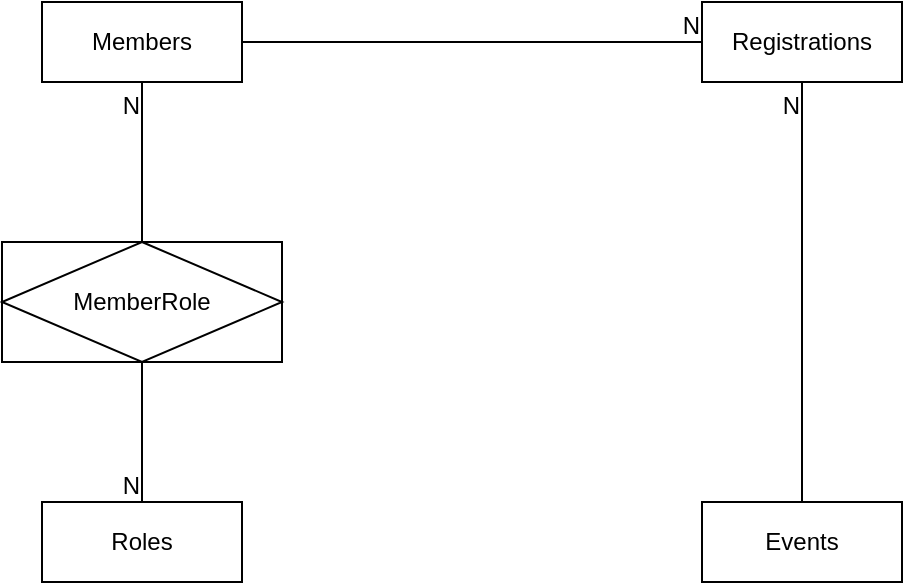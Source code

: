 <mxfile version="24.9.1">
  <diagram name="Page-1" id="80jnHhsRAkX0742oXOiR">
    <mxGraphModel dx="778" dy="387" grid="1" gridSize="10" guides="1" tooltips="1" connect="1" arrows="1" fold="1" page="1" pageScale="1" pageWidth="850" pageHeight="1100" math="0" shadow="0">
      <root>
        <mxCell id="0" />
        <mxCell id="1" parent="0" />
        <mxCell id="Nw4AGhwbBwVw_NAoLLml-2" value="Members" style="whiteSpace=wrap;html=1;align=center;" vertex="1" parent="1">
          <mxGeometry x="90" y="90" width="100" height="40" as="geometry" />
        </mxCell>
        <mxCell id="Nw4AGhwbBwVw_NAoLLml-3" value="Events" style="whiteSpace=wrap;html=1;align=center;" vertex="1" parent="1">
          <mxGeometry x="420" y="340" width="100" height="40" as="geometry" />
        </mxCell>
        <mxCell id="Nw4AGhwbBwVw_NAoLLml-4" value="Registrations" style="whiteSpace=wrap;html=1;align=center;" vertex="1" parent="1">
          <mxGeometry x="420" y="90" width="100" height="40" as="geometry" />
        </mxCell>
        <mxCell id="Nw4AGhwbBwVw_NAoLLml-5" value="Roles" style="whiteSpace=wrap;html=1;align=center;" vertex="1" parent="1">
          <mxGeometry x="90" y="340" width="100" height="40" as="geometry" />
        </mxCell>
        <mxCell id="Nw4AGhwbBwVw_NAoLLml-6" value="MemberRole" style="shape=associativeEntity;whiteSpace=wrap;html=1;align=center;" vertex="1" parent="1">
          <mxGeometry x="70" y="210" width="140" height="60" as="geometry" />
        </mxCell>
        <mxCell id="Nw4AGhwbBwVw_NAoLLml-7" value="" style="endArrow=none;html=1;rounded=0;" edge="1" parent="1" source="Nw4AGhwbBwVw_NAoLLml-2" target="Nw4AGhwbBwVw_NAoLLml-4">
          <mxGeometry relative="1" as="geometry">
            <mxPoint x="200" y="180" as="sourcePoint" />
            <mxPoint x="360" y="180" as="targetPoint" />
          </mxGeometry>
        </mxCell>
        <mxCell id="Nw4AGhwbBwVw_NAoLLml-8" value="N" style="resizable=0;html=1;whiteSpace=wrap;align=right;verticalAlign=bottom;" connectable="0" vertex="1" parent="Nw4AGhwbBwVw_NAoLLml-7">
          <mxGeometry x="1" relative="1" as="geometry" />
        </mxCell>
        <mxCell id="Nw4AGhwbBwVw_NAoLLml-9" value="" style="endArrow=none;html=1;rounded=0;" edge="1" parent="1" source="Nw4AGhwbBwVw_NAoLLml-3" target="Nw4AGhwbBwVw_NAoLLml-4">
          <mxGeometry relative="1" as="geometry">
            <mxPoint x="200" y="120" as="sourcePoint" />
            <mxPoint x="430" y="120" as="targetPoint" />
          </mxGeometry>
        </mxCell>
        <mxCell id="Nw4AGhwbBwVw_NAoLLml-10" value="N" style="resizable=0;html=1;whiteSpace=wrap;align=right;verticalAlign=bottom;" connectable="0" vertex="1" parent="Nw4AGhwbBwVw_NAoLLml-9">
          <mxGeometry x="1" relative="1" as="geometry">
            <mxPoint y="20" as="offset" />
          </mxGeometry>
        </mxCell>
        <mxCell id="Nw4AGhwbBwVw_NAoLLml-11" value="" style="endArrow=none;html=1;rounded=0;" edge="1" parent="1" source="Nw4AGhwbBwVw_NAoLLml-6" target="Nw4AGhwbBwVw_NAoLLml-5">
          <mxGeometry relative="1" as="geometry">
            <mxPoint x="480" y="350" as="sourcePoint" />
            <mxPoint x="480" y="140" as="targetPoint" />
          </mxGeometry>
        </mxCell>
        <mxCell id="Nw4AGhwbBwVw_NAoLLml-12" value="N" style="resizable=0;html=1;whiteSpace=wrap;align=right;verticalAlign=bottom;" connectable="0" vertex="1" parent="Nw4AGhwbBwVw_NAoLLml-11">
          <mxGeometry x="1" relative="1" as="geometry" />
        </mxCell>
        <mxCell id="Nw4AGhwbBwVw_NAoLLml-13" value="" style="endArrow=none;html=1;rounded=0;" edge="1" parent="1" source="Nw4AGhwbBwVw_NAoLLml-6" target="Nw4AGhwbBwVw_NAoLLml-2">
          <mxGeometry relative="1" as="geometry">
            <mxPoint x="150" y="280" as="sourcePoint" />
            <mxPoint x="150" y="350" as="targetPoint" />
          </mxGeometry>
        </mxCell>
        <mxCell id="Nw4AGhwbBwVw_NAoLLml-14" value="N" style="resizable=0;html=1;whiteSpace=wrap;align=right;verticalAlign=bottom;" connectable="0" vertex="1" parent="Nw4AGhwbBwVw_NAoLLml-13">
          <mxGeometry x="1" relative="1" as="geometry">
            <mxPoint y="20" as="offset" />
          </mxGeometry>
        </mxCell>
      </root>
    </mxGraphModel>
  </diagram>
</mxfile>
